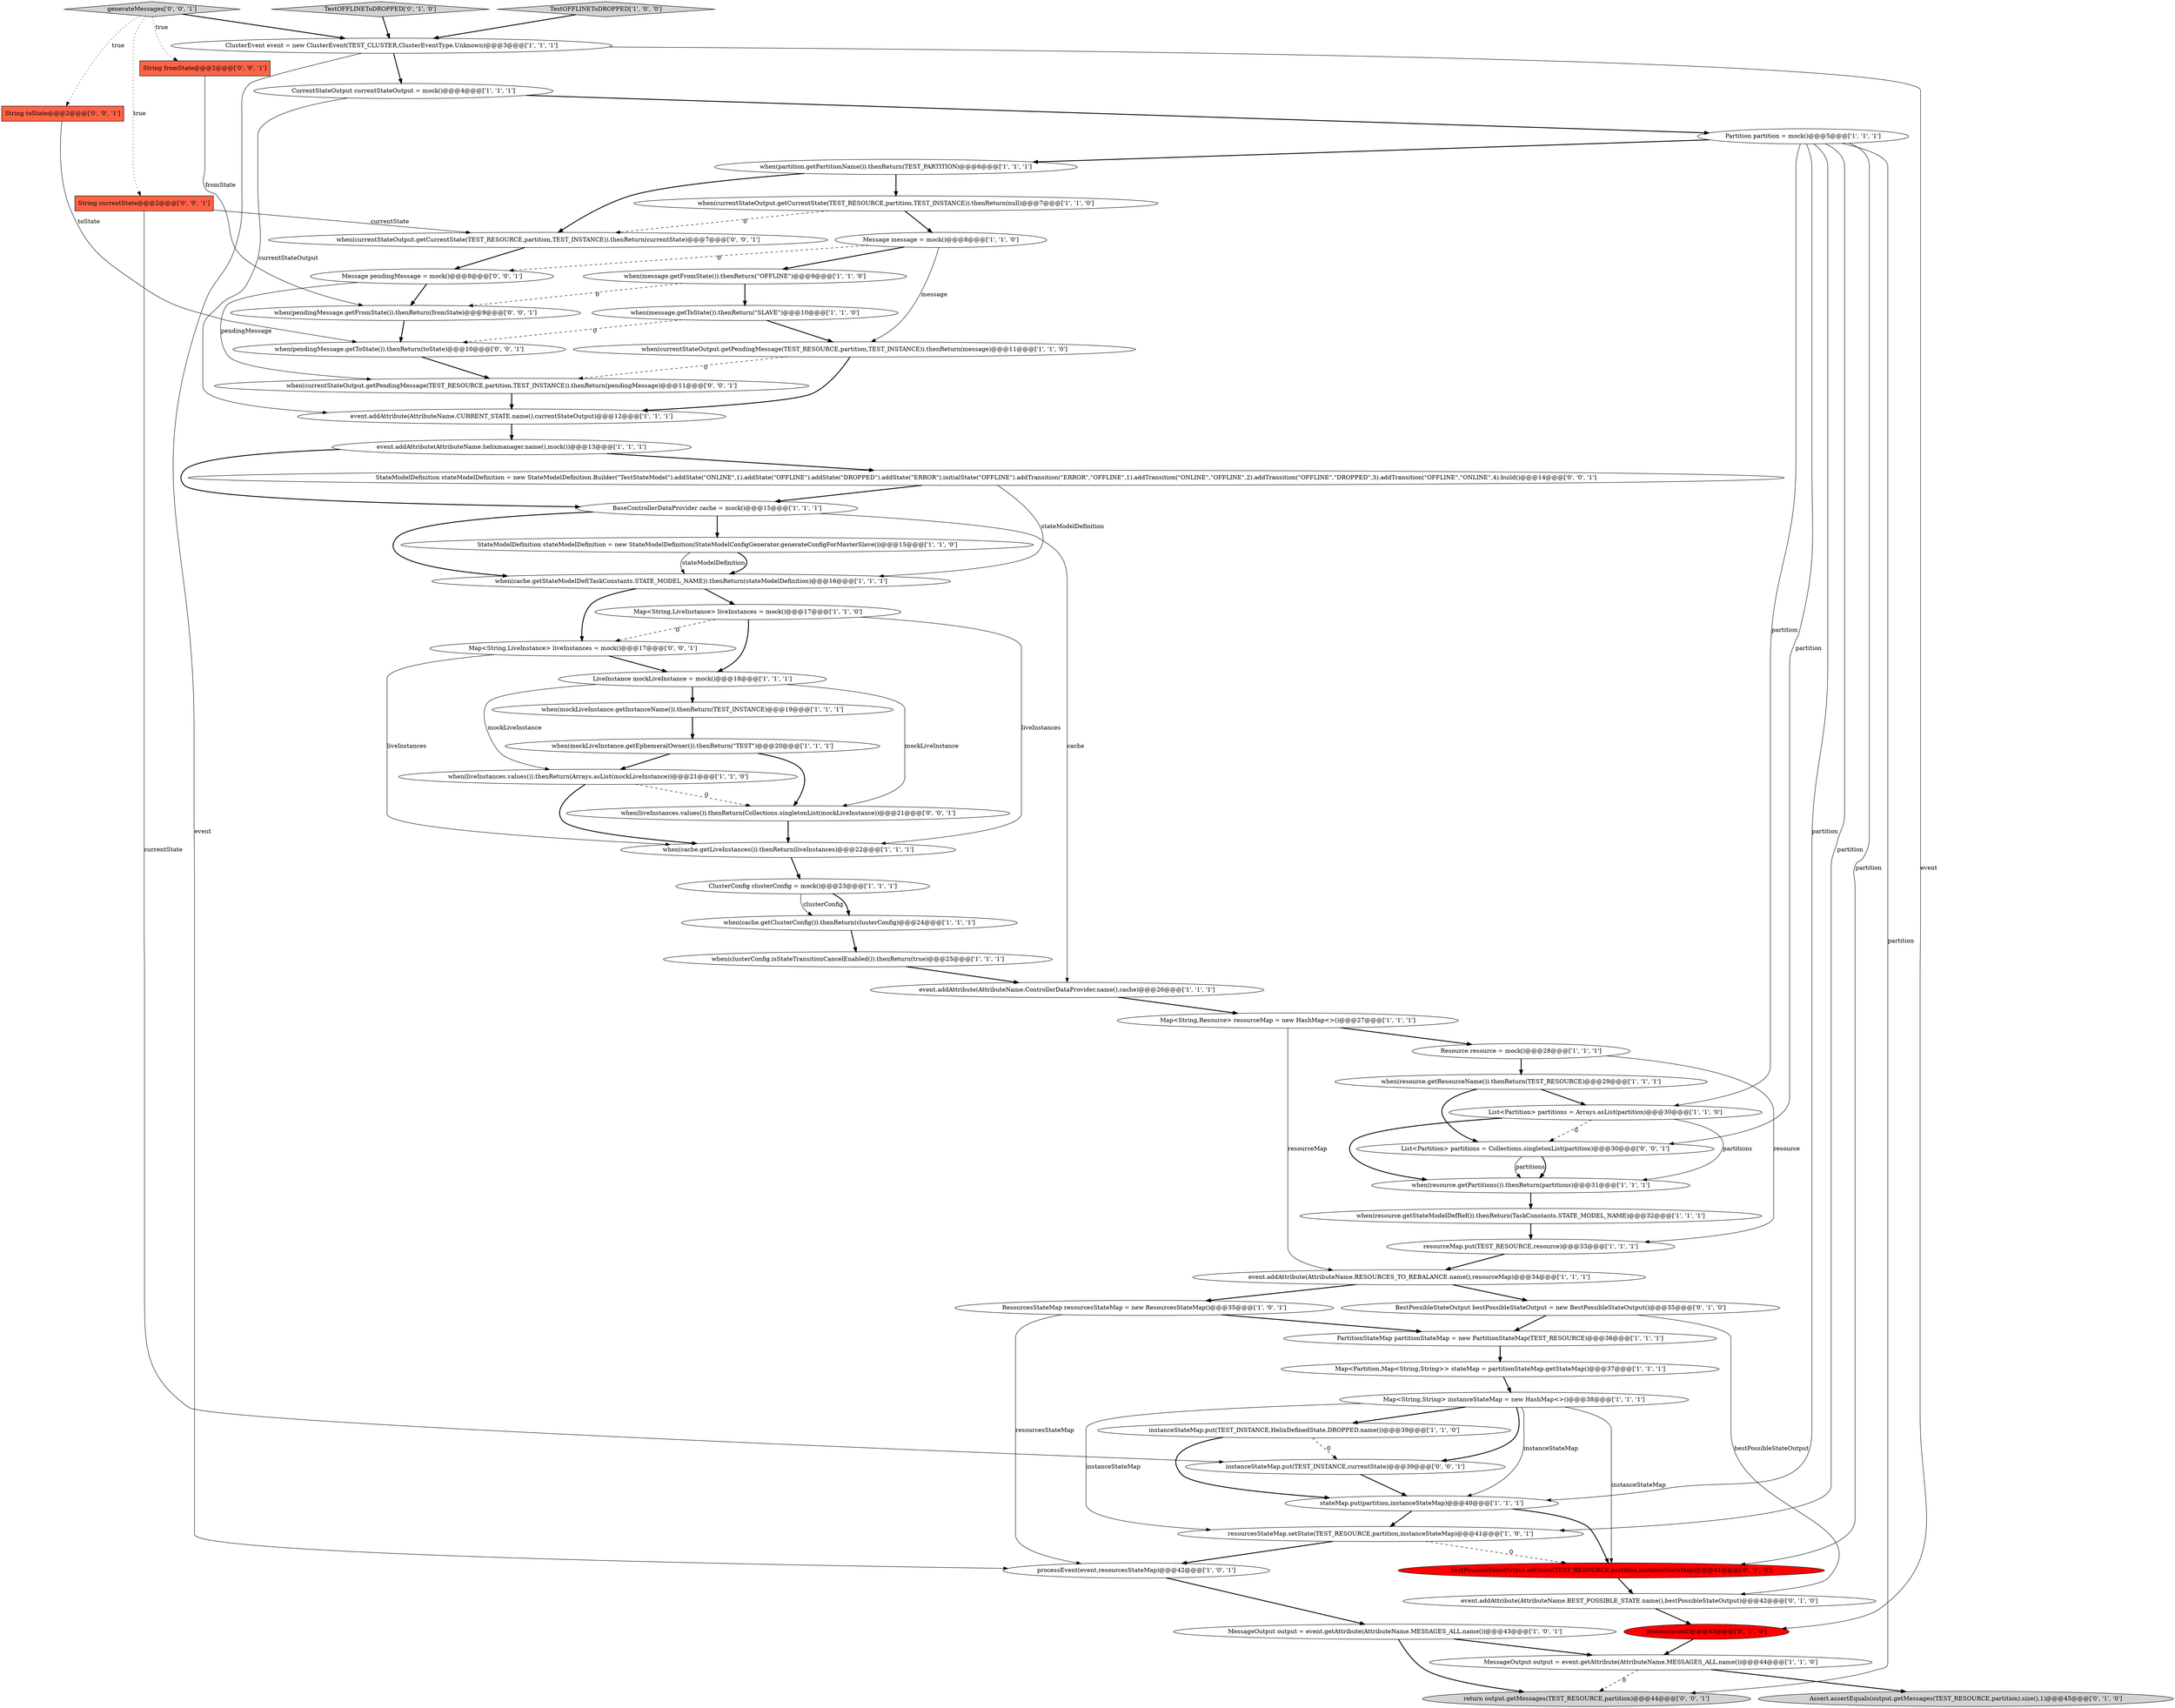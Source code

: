 digraph {
25 [style = filled, label = "event.addAttribute(AttributeName.helixmanager.name(),mock())@@@13@@@['1', '1', '1']", fillcolor = white, shape = ellipse image = "AAA0AAABBB1BBB"];
32 [style = filled, label = "Map<String,LiveInstance> liveInstances = mock()@@@17@@@['1', '1', '0']", fillcolor = white, shape = ellipse image = "AAA0AAABBB1BBB"];
33 [style = filled, label = "List<Partition> partitions = Arrays.asList(partition)@@@30@@@['1', '1', '0']", fillcolor = white, shape = ellipse image = "AAA0AAABBB1BBB"];
22 [style = filled, label = "CurrentStateOutput currentStateOutput = mock()@@@4@@@['1', '1', '1']", fillcolor = white, shape = ellipse image = "AAA0AAABBB1BBB"];
62 [style = filled, label = "String currentState@@@2@@@['0', '0', '1']", fillcolor = tomato, shape = box image = "AAA0AAABBB3BBB"];
6 [style = filled, label = "when(resource.getStateModelDefRef()).thenReturn(TaskConstants.STATE_MODEL_NAME)@@@32@@@['1', '1', '1']", fillcolor = white, shape = ellipse image = "AAA0AAABBB1BBB"];
2 [style = filled, label = "when(cache.getClusterConfig()).thenReturn(clusterConfig)@@@24@@@['1', '1', '1']", fillcolor = white, shape = ellipse image = "AAA0AAABBB1BBB"];
36 [style = filled, label = "BaseControllerDataProvider cache = mock()@@@15@@@['1', '1', '1']", fillcolor = white, shape = ellipse image = "AAA0AAABBB1BBB"];
30 [style = filled, label = "when(resource.getResourceName()).thenReturn(TEST_RESOURCE)@@@29@@@['1', '1', '1']", fillcolor = white, shape = ellipse image = "AAA0AAABBB1BBB"];
44 [style = filled, label = "bestPossibleStateOutput.setState(TEST_RESOURCE,partition,instanceStateMap)@@@41@@@['0', '1', '0']", fillcolor = red, shape = ellipse image = "AAA1AAABBB2BBB"];
48 [style = filled, label = "BestPossibleStateOutput bestPossibleStateOutput = new BestPossibleStateOutput()@@@35@@@['0', '1', '0']", fillcolor = white, shape = ellipse image = "AAA0AAABBB2BBB"];
52 [style = filled, label = "String fromState@@@2@@@['0', '0', '1']", fillcolor = tomato, shape = box image = "AAA0AAABBB3BBB"];
55 [style = filled, label = "Message pendingMessage = mock()@@@8@@@['0', '0', '1']", fillcolor = white, shape = ellipse image = "AAA0AAABBB3BBB"];
60 [style = filled, label = "generateMessages['0', '0', '1']", fillcolor = lightgray, shape = diamond image = "AAA0AAABBB3BBB"];
7 [style = filled, label = "processEvent(event,resourcesStateMap)@@@42@@@['1', '0', '1']", fillcolor = white, shape = ellipse image = "AAA0AAABBB1BBB"];
9 [style = filled, label = "when(message.getToState()).thenReturn(\"SLAVE\")@@@10@@@['1', '1', '0']", fillcolor = white, shape = ellipse image = "AAA0AAABBB1BBB"];
11 [style = filled, label = "LiveInstance mockLiveInstance = mock()@@@18@@@['1', '1', '1']", fillcolor = white, shape = ellipse image = "AAA0AAABBB1BBB"];
43 [style = filled, label = "event.addAttribute(AttributeName.BEST_POSSIBLE_STATE.name(),bestPossibleStateOutput)@@@42@@@['0', '1', '0']", fillcolor = white, shape = ellipse image = "AAA0AAABBB2BBB"];
49 [style = filled, label = "return output.getMessages(TEST_RESOURCE,partition)@@@44@@@['0', '0', '1']", fillcolor = lightgray, shape = ellipse image = "AAA0AAABBB3BBB"];
23 [style = filled, label = "when(currentStateOutput.getCurrentState(TEST_RESOURCE,partition,TEST_INSTANCE)).thenReturn(null)@@@7@@@['1', '1', '0']", fillcolor = white, shape = ellipse image = "AAA0AAABBB1BBB"];
28 [style = filled, label = "stateMap.put(partition,instanceStateMap)@@@40@@@['1', '1', '1']", fillcolor = white, shape = ellipse image = "AAA0AAABBB1BBB"];
40 [style = filled, label = "when(mockLiveInstance.getEphemeralOwner()).thenReturn(\"TEST\")@@@20@@@['1', '1', '1']", fillcolor = white, shape = ellipse image = "AAA0AAABBB1BBB"];
56 [style = filled, label = "when(currentStateOutput.getCurrentState(TEST_RESOURCE,partition,TEST_INSTANCE)).thenReturn(currentState)@@@7@@@['0', '0', '1']", fillcolor = white, shape = ellipse image = "AAA0AAABBB3BBB"];
21 [style = filled, label = "event.addAttribute(AttributeName.ControllerDataProvider.name(),cache)@@@26@@@['1', '1', '1']", fillcolor = white, shape = ellipse image = "AAA0AAABBB1BBB"];
58 [style = filled, label = "Map<String,LiveInstance> liveInstances = mock()@@@17@@@['0', '0', '1']", fillcolor = white, shape = ellipse image = "AAA0AAABBB3BBB"];
34 [style = filled, label = "resourcesStateMap.setState(TEST_RESOURCE,partition,instanceStateMap)@@@41@@@['1', '0', '1']", fillcolor = white, shape = ellipse image = "AAA0AAABBB1BBB"];
19 [style = filled, label = "when(clusterConfig.isStateTransitionCancelEnabled()).thenReturn(true)@@@25@@@['1', '1', '1']", fillcolor = white, shape = ellipse image = "AAA0AAABBB1BBB"];
45 [style = filled, label = "TestOFFLINEToDROPPED['0', '1', '0']", fillcolor = lightgray, shape = diamond image = "AAA0AAABBB2BBB"];
12 [style = filled, label = "Partition partition = mock()@@@5@@@['1', '1', '1']", fillcolor = white, shape = ellipse image = "AAA0AAABBB1BBB"];
31 [style = filled, label = "Map<String,Resource> resourceMap = new HashMap<>()@@@27@@@['1', '1', '1']", fillcolor = white, shape = ellipse image = "AAA0AAABBB1BBB"];
8 [style = filled, label = "Resource resource = mock()@@@28@@@['1', '1', '1']", fillcolor = white, shape = ellipse image = "AAA0AAABBB1BBB"];
0 [style = filled, label = "when(currentStateOutput.getPendingMessage(TEST_RESOURCE,partition,TEST_INSTANCE)).thenReturn(message)@@@11@@@['1', '1', '0']", fillcolor = white, shape = ellipse image = "AAA0AAABBB1BBB"];
15 [style = filled, label = "Message message = mock()@@@8@@@['1', '1', '0']", fillcolor = white, shape = ellipse image = "AAA0AAABBB1BBB"];
24 [style = filled, label = "event.addAttribute(AttributeName.CURRENT_STATE.name(),currentStateOutput)@@@12@@@['1', '1', '1']", fillcolor = white, shape = ellipse image = "AAA0AAABBB1BBB"];
39 [style = filled, label = "when(cache.getStateModelDef(TaskConstants.STATE_MODEL_NAME)).thenReturn(stateModelDefinition)@@@16@@@['1', '1', '1']", fillcolor = white, shape = ellipse image = "AAA0AAABBB1BBB"];
51 [style = filled, label = "instanceStateMap.put(TEST_INSTANCE,currentState)@@@39@@@['0', '0', '1']", fillcolor = white, shape = ellipse image = "AAA0AAABBB3BBB"];
5 [style = filled, label = "when(resource.getPartitions()).thenReturn(partitions)@@@31@@@['1', '1', '1']", fillcolor = white, shape = ellipse image = "AAA0AAABBB1BBB"];
38 [style = filled, label = "when(mockLiveInstance.getInstanceName()).thenReturn(TEST_INSTANCE)@@@19@@@['1', '1', '1']", fillcolor = white, shape = ellipse image = "AAA0AAABBB1BBB"];
4 [style = filled, label = "ClusterEvent event = new ClusterEvent(TEST_CLUSTER,ClusterEventType.Unknown)@@@3@@@['1', '1', '1']", fillcolor = white, shape = ellipse image = "AAA0AAABBB1BBB"];
1 [style = filled, label = "ClusterConfig clusterConfig = mock()@@@23@@@['1', '1', '1']", fillcolor = white, shape = ellipse image = "AAA0AAABBB1BBB"];
18 [style = filled, label = "TestOFFLINEToDROPPED['1', '0', '0']", fillcolor = lightgray, shape = diamond image = "AAA0AAABBB1BBB"];
54 [style = filled, label = "StateModelDefinition stateModelDefinition = new StateModelDefinition.Builder(\"TestStateModel\").addState(\"ONLINE\",1).addState(\"OFFLINE\").addState(\"DROPPED\").addState(\"ERROR\").initialState(\"OFFLINE\").addTransition(\"ERROR\",\"OFFLINE\",1).addTransition(\"ONLINE\",\"OFFLINE\",2).addTransition(\"OFFLINE\",\"DROPPED\",3).addTransition(\"OFFLINE\",\"ONLINE\",4).build()@@@14@@@['0', '0', '1']", fillcolor = white, shape = ellipse image = "AAA0AAABBB3BBB"];
41 [style = filled, label = "instanceStateMap.put(TEST_INSTANCE,HelixDefinedState.DROPPED.name())@@@39@@@['1', '1', '0']", fillcolor = white, shape = ellipse image = "AAA0AAABBB1BBB"];
27 [style = filled, label = "when(partition.getPartitionName()).thenReturn(TEST_PARTITION)@@@6@@@['1', '1', '1']", fillcolor = white, shape = ellipse image = "AAA0AAABBB1BBB"];
63 [style = filled, label = "when(currentStateOutput.getPendingMessage(TEST_RESOURCE,partition,TEST_INSTANCE)).thenReturn(pendingMessage)@@@11@@@['0', '0', '1']", fillcolor = white, shape = ellipse image = "AAA0AAABBB3BBB"];
47 [style = filled, label = "Assert.assertEquals(output.getMessages(TEST_RESOURCE,partition).size(),1)@@@45@@@['0', '1', '0']", fillcolor = lightgray, shape = ellipse image = "AAA0AAABBB2BBB"];
35 [style = filled, label = "MessageOutput output = event.getAttribute(AttributeName.MESSAGES_ALL.name())@@@43@@@['1', '0', '1']", fillcolor = white, shape = ellipse image = "AAA0AAABBB1BBB"];
42 [style = filled, label = "event.addAttribute(AttributeName.RESOURCES_TO_REBALANCE.name(),resourceMap)@@@34@@@['1', '1', '1']", fillcolor = white, shape = ellipse image = "AAA0AAABBB1BBB"];
26 [style = filled, label = "resourceMap.put(TEST_RESOURCE,resource)@@@33@@@['1', '1', '1']", fillcolor = white, shape = ellipse image = "AAA0AAABBB1BBB"];
50 [style = filled, label = "String toState@@@2@@@['0', '0', '1']", fillcolor = tomato, shape = box image = "AAA0AAABBB3BBB"];
53 [style = filled, label = "List<Partition> partitions = Collections.singletonList(partition)@@@30@@@['0', '0', '1']", fillcolor = white, shape = ellipse image = "AAA0AAABBB3BBB"];
13 [style = filled, label = "when(cache.getLiveInstances()).thenReturn(liveInstances)@@@22@@@['1', '1', '1']", fillcolor = white, shape = ellipse image = "AAA0AAABBB1BBB"];
46 [style = filled, label = "process(event)@@@43@@@['0', '1', '0']", fillcolor = red, shape = ellipse image = "AAA1AAABBB2BBB"];
14 [style = filled, label = "PartitionStateMap partitionStateMap = new PartitionStateMap(TEST_RESOURCE)@@@36@@@['1', '1', '1']", fillcolor = white, shape = ellipse image = "AAA0AAABBB1BBB"];
10 [style = filled, label = "StateModelDefinition stateModelDefinition = new StateModelDefinition(StateModelConfigGenerator.generateConfigForMasterSlave())@@@15@@@['1', '1', '0']", fillcolor = white, shape = ellipse image = "AAA0AAABBB1BBB"];
20 [style = filled, label = "Map<String,String> instanceStateMap = new HashMap<>()@@@38@@@['1', '1', '1']", fillcolor = white, shape = ellipse image = "AAA0AAABBB1BBB"];
29 [style = filled, label = "Map<Partition,Map<String,String>> stateMap = partitionStateMap.getStateMap()@@@37@@@['1', '1', '1']", fillcolor = white, shape = ellipse image = "AAA0AAABBB1BBB"];
37 [style = filled, label = "MessageOutput output = event.getAttribute(AttributeName.MESSAGES_ALL.name())@@@44@@@['1', '1', '0']", fillcolor = white, shape = ellipse image = "AAA0AAABBB1BBB"];
59 [style = filled, label = "when(pendingMessage.getToState()).thenReturn(toState)@@@10@@@['0', '0', '1']", fillcolor = white, shape = ellipse image = "AAA0AAABBB3BBB"];
57 [style = filled, label = "when(pendingMessage.getFromState()).thenReturn(fromState)@@@9@@@['0', '0', '1']", fillcolor = white, shape = ellipse image = "AAA0AAABBB3BBB"];
16 [style = filled, label = "when(message.getFromState()).thenReturn(\"OFFLINE\")@@@9@@@['1', '1', '0']", fillcolor = white, shape = ellipse image = "AAA0AAABBB1BBB"];
61 [style = filled, label = "when(liveInstances.values()).thenReturn(Collections.singletonList(mockLiveInstance))@@@21@@@['0', '0', '1']", fillcolor = white, shape = ellipse image = "AAA0AAABBB3BBB"];
17 [style = filled, label = "ResourcesStateMap resourcesStateMap = new ResourcesStateMap()@@@35@@@['1', '0', '1']", fillcolor = white, shape = ellipse image = "AAA0AAABBB1BBB"];
3 [style = filled, label = "when(liveInstances.values()).thenReturn(Arrays.asList(mockLiveInstance))@@@21@@@['1', '1', '0']", fillcolor = white, shape = ellipse image = "AAA0AAABBB1BBB"];
8->30 [style = bold, label=""];
12->44 [style = solid, label="partition"];
32->13 [style = solid, label="liveInstances"];
12->28 [style = solid, label="partition"];
12->49 [style = solid, label="partition"];
7->35 [style = bold, label=""];
60->50 [style = dotted, label="true"];
42->48 [style = bold, label=""];
57->59 [style = bold, label=""];
20->44 [style = solid, label="instanceStateMap"];
13->1 [style = bold, label=""];
0->63 [style = dashed, label="0"];
41->28 [style = bold, label=""];
10->39 [style = solid, label="stateModelDefinition"];
55->57 [style = bold, label=""];
21->31 [style = bold, label=""];
10->39 [style = bold, label=""];
35->37 [style = bold, label=""];
17->14 [style = bold, label=""];
20->34 [style = solid, label="instanceStateMap"];
0->24 [style = bold, label=""];
39->58 [style = bold, label=""];
50->59 [style = solid, label="toState"];
32->11 [style = bold, label=""];
16->9 [style = bold, label=""];
58->11 [style = bold, label=""];
40->61 [style = bold, label=""];
9->59 [style = dashed, label="0"];
26->42 [style = bold, label=""];
33->53 [style = dashed, label="0"];
4->7 [style = solid, label="event"];
51->28 [style = bold, label=""];
25->36 [style = bold, label=""];
31->42 [style = solid, label="resourceMap"];
61->13 [style = bold, label=""];
60->62 [style = dotted, label="true"];
12->53 [style = solid, label="partition"];
41->51 [style = dashed, label="0"];
46->37 [style = bold, label=""];
43->46 [style = bold, label=""];
27->56 [style = bold, label=""];
60->52 [style = dotted, label="true"];
22->24 [style = solid, label="currentStateOutput"];
33->5 [style = solid, label="partitions"];
29->20 [style = bold, label=""];
20->41 [style = bold, label=""];
4->46 [style = solid, label="event"];
53->5 [style = solid, label="partitions"];
5->6 [style = bold, label=""];
18->4 [style = bold, label=""];
1->2 [style = solid, label="clusterConfig"];
40->3 [style = bold, label=""];
58->13 [style = solid, label="liveInstances"];
59->63 [style = bold, label=""];
16->57 [style = dashed, label="0"];
4->22 [style = bold, label=""];
37->47 [style = bold, label=""];
11->3 [style = solid, label="mockLiveInstance"];
6->26 [style = bold, label=""];
3->61 [style = dashed, label="0"];
30->33 [style = bold, label=""];
48->14 [style = bold, label=""];
23->15 [style = bold, label=""];
23->56 [style = dashed, label="0"];
17->7 [style = solid, label="resourcesStateMap"];
35->49 [style = bold, label=""];
36->21 [style = solid, label="cache"];
30->53 [style = bold, label=""];
20->28 [style = solid, label="instanceStateMap"];
33->5 [style = bold, label=""];
48->43 [style = solid, label="bestPossibleStateOutput"];
36->39 [style = bold, label=""];
63->24 [style = bold, label=""];
11->61 [style = solid, label="mockLiveInstance"];
34->44 [style = dashed, label="0"];
62->51 [style = solid, label="currentState"];
32->58 [style = dashed, label="0"];
54->36 [style = bold, label=""];
8->26 [style = solid, label="resource"];
24->25 [style = bold, label=""];
39->32 [style = bold, label=""];
20->51 [style = bold, label=""];
14->29 [style = bold, label=""];
1->2 [style = bold, label=""];
55->63 [style = solid, label="pendingMessage"];
38->40 [style = bold, label=""];
12->27 [style = bold, label=""];
31->8 [style = bold, label=""];
25->54 [style = bold, label=""];
60->4 [style = bold, label=""];
36->10 [style = bold, label=""];
19->21 [style = bold, label=""];
12->34 [style = solid, label="partition"];
2->19 [style = bold, label=""];
11->38 [style = bold, label=""];
9->0 [style = bold, label=""];
28->34 [style = bold, label=""];
53->5 [style = bold, label=""];
42->17 [style = bold, label=""];
34->7 [style = bold, label=""];
15->16 [style = bold, label=""];
44->43 [style = bold, label=""];
45->4 [style = bold, label=""];
15->55 [style = dashed, label="0"];
22->12 [style = bold, label=""];
28->44 [style = bold, label=""];
3->13 [style = bold, label=""];
15->0 [style = solid, label="message"];
27->23 [style = bold, label=""];
12->33 [style = solid, label="partition"];
52->57 [style = solid, label="fromState"];
62->56 [style = solid, label="currentState"];
37->49 [style = dashed, label="0"];
54->39 [style = solid, label="stateModelDefinition"];
56->55 [style = bold, label=""];
}
